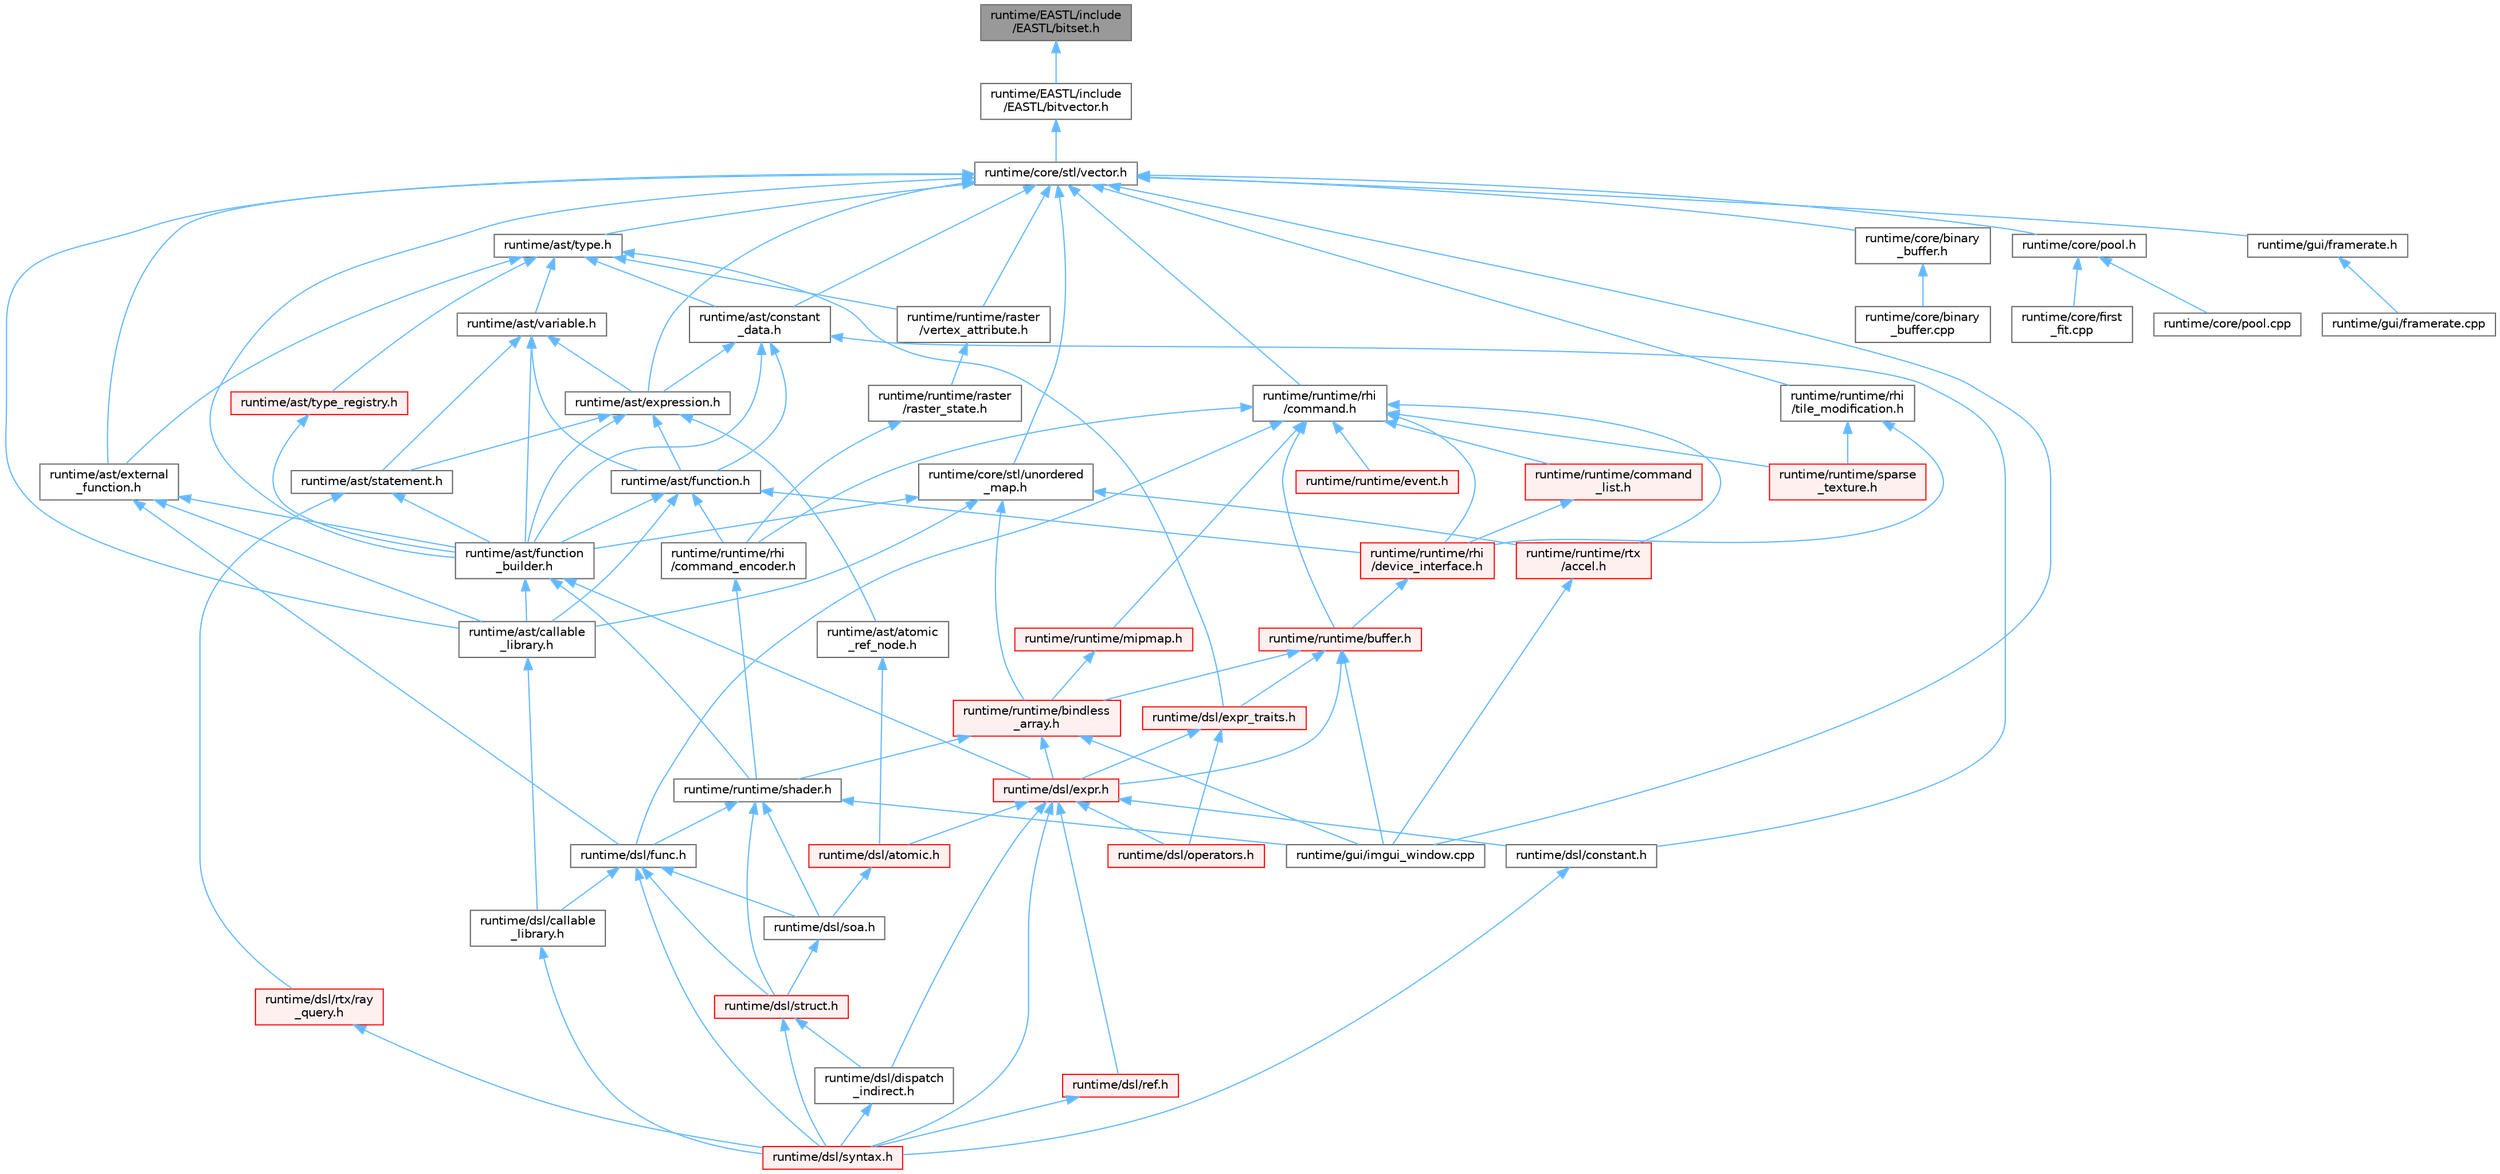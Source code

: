 digraph "runtime/EASTL/include/EASTL/bitset.h"
{
 // LATEX_PDF_SIZE
  bgcolor="transparent";
  edge [fontname=Helvetica,fontsize=10,labelfontname=Helvetica,labelfontsize=10];
  node [fontname=Helvetica,fontsize=10,shape=box,height=0.2,width=0.4];
  Node1 [id="Node000001",label="runtime/EASTL/include\l/EASTL/bitset.h",height=0.2,width=0.4,color="gray40", fillcolor="grey60", style="filled", fontcolor="black",tooltip=" "];
  Node1 -> Node2 [id="edge108_Node000001_Node000002",dir="back",color="steelblue1",style="solid",tooltip=" "];
  Node2 [id="Node000002",label="runtime/EASTL/include\l/EASTL/bitvector.h",height=0.2,width=0.4,color="grey40", fillcolor="white", style="filled",URL="$bitvector_8h.html",tooltip=" "];
  Node2 -> Node3 [id="edge109_Node000002_Node000003",dir="back",color="steelblue1",style="solid",tooltip=" "];
  Node3 [id="Node000003",label="runtime/core/stl/vector.h",height=0.2,width=0.4,color="grey40", fillcolor="white", style="filled",URL="$core_2stl_2vector_8h.html",tooltip=" "];
  Node3 -> Node4 [id="edge110_Node000003_Node000004",dir="back",color="steelblue1",style="solid",tooltip=" "];
  Node4 [id="Node000004",label="runtime/ast/callable\l_library.h",height=0.2,width=0.4,color="grey40", fillcolor="white", style="filled",URL="$ast_2callable__library_8h.html",tooltip=" "];
  Node4 -> Node5 [id="edge111_Node000004_Node000005",dir="back",color="steelblue1",style="solid",tooltip=" "];
  Node5 [id="Node000005",label="runtime/dsl/callable\l_library.h",height=0.2,width=0.4,color="grey40", fillcolor="white", style="filled",URL="$dsl_2callable__library_8h.html",tooltip=" "];
  Node5 -> Node6 [id="edge112_Node000005_Node000006",dir="back",color="steelblue1",style="solid",tooltip=" "];
  Node6 [id="Node000006",label="runtime/dsl/syntax.h",height=0.2,width=0.4,color="red", fillcolor="#FFF0F0", style="filled",URL="$syntax_8h.html",tooltip=" "];
  Node3 -> Node9 [id="edge113_Node000003_Node000009",dir="back",color="steelblue1",style="solid",tooltip=" "];
  Node9 [id="Node000009",label="runtime/ast/constant\l_data.h",height=0.2,width=0.4,color="grey40", fillcolor="white", style="filled",URL="$constant__data_8h.html",tooltip=" "];
  Node9 -> Node10 [id="edge114_Node000009_Node000010",dir="back",color="steelblue1",style="solid",tooltip=" "];
  Node10 [id="Node000010",label="runtime/ast/expression.h",height=0.2,width=0.4,color="grey40", fillcolor="white", style="filled",URL="$expression_8h.html",tooltip=" "];
  Node10 -> Node11 [id="edge115_Node000010_Node000011",dir="back",color="steelblue1",style="solid",tooltip=" "];
  Node11 [id="Node000011",label="runtime/ast/atomic\l_ref_node.h",height=0.2,width=0.4,color="grey40", fillcolor="white", style="filled",URL="$atomic__ref__node_8h.html",tooltip=" "];
  Node11 -> Node12 [id="edge116_Node000011_Node000012",dir="back",color="steelblue1",style="solid",tooltip=" "];
  Node12 [id="Node000012",label="runtime/dsl/atomic.h",height=0.2,width=0.4,color="red", fillcolor="#FFF0F0", style="filled",URL="$dsl_2atomic_8h.html",tooltip=" "];
  Node12 -> Node15 [id="edge117_Node000012_Node000015",dir="back",color="steelblue1",style="solid",tooltip=" "];
  Node15 [id="Node000015",label="runtime/dsl/soa.h",height=0.2,width=0.4,color="grey40", fillcolor="white", style="filled",URL="$soa_8h.html",tooltip=" "];
  Node15 -> Node16 [id="edge118_Node000015_Node000016",dir="back",color="steelblue1",style="solid",tooltip=" "];
  Node16 [id="Node000016",label="runtime/dsl/struct.h",height=0.2,width=0.4,color="red", fillcolor="#FFF0F0", style="filled",URL="$struct_8h.html",tooltip=" "];
  Node16 -> Node18 [id="edge119_Node000016_Node000018",dir="back",color="steelblue1",style="solid",tooltip=" "];
  Node18 [id="Node000018",label="runtime/dsl/dispatch\l_indirect.h",height=0.2,width=0.4,color="grey40", fillcolor="white", style="filled",URL="$dispatch__indirect_8h.html",tooltip=" "];
  Node18 -> Node6 [id="edge120_Node000018_Node000006",dir="back",color="steelblue1",style="solid",tooltip=" "];
  Node16 -> Node6 [id="edge121_Node000016_Node000006",dir="back",color="steelblue1",style="solid",tooltip=" "];
  Node10 -> Node27 [id="edge122_Node000010_Node000027",dir="back",color="steelblue1",style="solid",tooltip=" "];
  Node27 [id="Node000027",label="runtime/ast/function.h",height=0.2,width=0.4,color="grey40", fillcolor="white", style="filled",URL="$ast_2function_8h.html",tooltip=" "];
  Node27 -> Node4 [id="edge123_Node000027_Node000004",dir="back",color="steelblue1",style="solid",tooltip=" "];
  Node27 -> Node28 [id="edge124_Node000027_Node000028",dir="back",color="steelblue1",style="solid",tooltip=" "];
  Node28 [id="Node000028",label="runtime/ast/function\l_builder.h",height=0.2,width=0.4,color="grey40", fillcolor="white", style="filled",URL="$function__builder_8h.html",tooltip=" "];
  Node28 -> Node4 [id="edge125_Node000028_Node000004",dir="back",color="steelblue1",style="solid",tooltip=" "];
  Node28 -> Node29 [id="edge126_Node000028_Node000029",dir="back",color="steelblue1",style="solid",tooltip=" "];
  Node29 [id="Node000029",label="runtime/dsl/expr.h",height=0.2,width=0.4,color="red", fillcolor="#FFF0F0", style="filled",URL="$expr_8h.html",tooltip=" "];
  Node29 -> Node12 [id="edge127_Node000029_Node000012",dir="back",color="steelblue1",style="solid",tooltip=" "];
  Node29 -> Node30 [id="edge128_Node000029_Node000030",dir="back",color="steelblue1",style="solid",tooltip=" "];
  Node30 [id="Node000030",label="runtime/dsl/constant.h",height=0.2,width=0.4,color="grey40", fillcolor="white", style="filled",URL="$constant_8h.html",tooltip=" "];
  Node30 -> Node6 [id="edge129_Node000030_Node000006",dir="back",color="steelblue1",style="solid",tooltip=" "];
  Node29 -> Node18 [id="edge130_Node000029_Node000018",dir="back",color="steelblue1",style="solid",tooltip=" "];
  Node29 -> Node31 [id="edge131_Node000029_Node000031",dir="back",color="steelblue1",style="solid",tooltip=" "];
  Node31 [id="Node000031",label="runtime/dsl/operators.h",height=0.2,width=0.4,color="red", fillcolor="#FFF0F0", style="filled",URL="$operators_8h.html",tooltip=" "];
  Node29 -> Node36 [id="edge132_Node000029_Node000036",dir="back",color="steelblue1",style="solid",tooltip=" "];
  Node36 [id="Node000036",label="runtime/dsl/ref.h",height=0.2,width=0.4,color="red", fillcolor="#FFF0F0", style="filled",URL="$ref_8h.html",tooltip=" "];
  Node36 -> Node6 [id="edge133_Node000036_Node000006",dir="back",color="steelblue1",style="solid",tooltip=" "];
  Node29 -> Node6 [id="edge134_Node000029_Node000006",dir="back",color="steelblue1",style="solid",tooltip=" "];
  Node28 -> Node39 [id="edge135_Node000028_Node000039",dir="back",color="steelblue1",style="solid",tooltip=" "];
  Node39 [id="Node000039",label="runtime/runtime/shader.h",height=0.2,width=0.4,color="grey40", fillcolor="white", style="filled",URL="$shader_8h.html",tooltip=" "];
  Node39 -> Node14 [id="edge136_Node000039_Node000014",dir="back",color="steelblue1",style="solid",tooltip=" "];
  Node14 [id="Node000014",label="runtime/dsl/func.h",height=0.2,width=0.4,color="grey40", fillcolor="white", style="filled",URL="$func_8h.html",tooltip=" "];
  Node14 -> Node5 [id="edge137_Node000014_Node000005",dir="back",color="steelblue1",style="solid",tooltip=" "];
  Node14 -> Node15 [id="edge138_Node000014_Node000015",dir="back",color="steelblue1",style="solid",tooltip=" "];
  Node14 -> Node16 [id="edge139_Node000014_Node000016",dir="back",color="steelblue1",style="solid",tooltip=" "];
  Node14 -> Node6 [id="edge140_Node000014_Node000006",dir="back",color="steelblue1",style="solid",tooltip=" "];
  Node39 -> Node15 [id="edge141_Node000039_Node000015",dir="back",color="steelblue1",style="solid",tooltip=" "];
  Node39 -> Node16 [id="edge142_Node000039_Node000016",dir="back",color="steelblue1",style="solid",tooltip=" "];
  Node39 -> Node8 [id="edge143_Node000039_Node000008",dir="back",color="steelblue1",style="solid",tooltip=" "];
  Node8 [id="Node000008",label="runtime/gui/imgui_window.cpp",height=0.2,width=0.4,color="grey40", fillcolor="white", style="filled",URL="$imgui__window_8cpp.html",tooltip=" "];
  Node27 -> Node40 [id="edge144_Node000027_Node000040",dir="back",color="steelblue1",style="solid",tooltip=" "];
  Node40 [id="Node000040",label="runtime/runtime/rhi\l/command_encoder.h",height=0.2,width=0.4,color="grey40", fillcolor="white", style="filled",URL="$command__encoder_8h.html",tooltip=" "];
  Node40 -> Node39 [id="edge145_Node000040_Node000039",dir="back",color="steelblue1",style="solid",tooltip=" "];
  Node27 -> Node41 [id="edge146_Node000027_Node000041",dir="back",color="steelblue1",style="solid",tooltip=" "];
  Node41 [id="Node000041",label="runtime/runtime/rhi\l/device_interface.h",height=0.2,width=0.4,color="red", fillcolor="#FFF0F0", style="filled",URL="$device__interface_8h.html",tooltip=" "];
  Node41 -> Node42 [id="edge147_Node000041_Node000042",dir="back",color="steelblue1",style="solid",tooltip=" "];
  Node42 [id="Node000042",label="runtime/runtime/buffer.h",height=0.2,width=0.4,color="red", fillcolor="#FFF0F0", style="filled",URL="$buffer_8h.html",tooltip=" "];
  Node42 -> Node29 [id="edge148_Node000042_Node000029",dir="back",color="steelblue1",style="solid",tooltip=" "];
  Node42 -> Node43 [id="edge149_Node000042_Node000043",dir="back",color="steelblue1",style="solid",tooltip=" "];
  Node43 [id="Node000043",label="runtime/dsl/expr_traits.h",height=0.2,width=0.4,color="red", fillcolor="#FFF0F0", style="filled",URL="$expr__traits_8h.html",tooltip=" "];
  Node43 -> Node29 [id="edge150_Node000043_Node000029",dir="back",color="steelblue1",style="solid",tooltip=" "];
  Node43 -> Node31 [id="edge151_Node000043_Node000031",dir="back",color="steelblue1",style="solid",tooltip=" "];
  Node42 -> Node8 [id="edge152_Node000042_Node000008",dir="back",color="steelblue1",style="solid",tooltip=" "];
  Node42 -> Node44 [id="edge153_Node000042_Node000044",dir="back",color="steelblue1",style="solid",tooltip=" "];
  Node44 [id="Node000044",label="runtime/runtime/bindless\l_array.h",height=0.2,width=0.4,color="red", fillcolor="#FFF0F0", style="filled",URL="$bindless__array_8h.html",tooltip=" "];
  Node44 -> Node29 [id="edge154_Node000044_Node000029",dir="back",color="steelblue1",style="solid",tooltip=" "];
  Node44 -> Node8 [id="edge155_Node000044_Node000008",dir="back",color="steelblue1",style="solid",tooltip=" "];
  Node44 -> Node39 [id="edge156_Node000044_Node000039",dir="back",color="steelblue1",style="solid",tooltip=" "];
  Node10 -> Node28 [id="edge157_Node000010_Node000028",dir="back",color="steelblue1",style="solid",tooltip=" "];
  Node10 -> Node55 [id="edge158_Node000010_Node000055",dir="back",color="steelblue1",style="solid",tooltip=" "];
  Node55 [id="Node000055",label="runtime/ast/statement.h",height=0.2,width=0.4,color="grey40", fillcolor="white", style="filled",URL="$statement_8h.html",tooltip=" "];
  Node55 -> Node28 [id="edge159_Node000055_Node000028",dir="back",color="steelblue1",style="solid",tooltip=" "];
  Node55 -> Node22 [id="edge160_Node000055_Node000022",dir="back",color="steelblue1",style="solid",tooltip=" "];
  Node22 [id="Node000022",label="runtime/dsl/rtx/ray\l_query.h",height=0.2,width=0.4,color="red", fillcolor="#FFF0F0", style="filled",URL="$ray__query_8h.html",tooltip=" "];
  Node22 -> Node6 [id="edge161_Node000022_Node000006",dir="back",color="steelblue1",style="solid",tooltip=" "];
  Node9 -> Node27 [id="edge162_Node000009_Node000027",dir="back",color="steelblue1",style="solid",tooltip=" "];
  Node9 -> Node28 [id="edge163_Node000009_Node000028",dir="back",color="steelblue1",style="solid",tooltip=" "];
  Node9 -> Node30 [id="edge164_Node000009_Node000030",dir="back",color="steelblue1",style="solid",tooltip=" "];
  Node3 -> Node10 [id="edge165_Node000003_Node000010",dir="back",color="steelblue1",style="solid",tooltip=" "];
  Node3 -> Node56 [id="edge166_Node000003_Node000056",dir="back",color="steelblue1",style="solid",tooltip=" "];
  Node56 [id="Node000056",label="runtime/ast/external\l_function.h",height=0.2,width=0.4,color="grey40", fillcolor="white", style="filled",URL="$external__function_8h.html",tooltip=" "];
  Node56 -> Node4 [id="edge167_Node000056_Node000004",dir="back",color="steelblue1",style="solid",tooltip=" "];
  Node56 -> Node28 [id="edge168_Node000056_Node000028",dir="back",color="steelblue1",style="solid",tooltip=" "];
  Node56 -> Node14 [id="edge169_Node000056_Node000014",dir="back",color="steelblue1",style="solid",tooltip=" "];
  Node3 -> Node28 [id="edge170_Node000003_Node000028",dir="back",color="steelblue1",style="solid",tooltip=" "];
  Node3 -> Node57 [id="edge171_Node000003_Node000057",dir="back",color="steelblue1",style="solid",tooltip=" "];
  Node57 [id="Node000057",label="runtime/ast/type.h",height=0.2,width=0.4,color="grey40", fillcolor="white", style="filled",URL="$type_8h.html",tooltip=" "];
  Node57 -> Node9 [id="edge172_Node000057_Node000009",dir="back",color="steelblue1",style="solid",tooltip=" "];
  Node57 -> Node56 [id="edge173_Node000057_Node000056",dir="back",color="steelblue1",style="solid",tooltip=" "];
  Node57 -> Node58 [id="edge174_Node000057_Node000058",dir="back",color="steelblue1",style="solid",tooltip=" "];
  Node58 [id="Node000058",label="runtime/ast/type_registry.h",height=0.2,width=0.4,color="red", fillcolor="#FFF0F0", style="filled",URL="$type__registry_8h.html",tooltip=" "];
  Node58 -> Node28 [id="edge175_Node000058_Node000028",dir="back",color="steelblue1",style="solid",tooltip=" "];
  Node57 -> Node59 [id="edge176_Node000057_Node000059",dir="back",color="steelblue1",style="solid",tooltip=" "];
  Node59 [id="Node000059",label="runtime/ast/variable.h",height=0.2,width=0.4,color="grey40", fillcolor="white", style="filled",URL="$variable_8h.html",tooltip=" "];
  Node59 -> Node10 [id="edge177_Node000059_Node000010",dir="back",color="steelblue1",style="solid",tooltip=" "];
  Node59 -> Node27 [id="edge178_Node000059_Node000027",dir="back",color="steelblue1",style="solid",tooltip=" "];
  Node59 -> Node28 [id="edge179_Node000059_Node000028",dir="back",color="steelblue1",style="solid",tooltip=" "];
  Node59 -> Node55 [id="edge180_Node000059_Node000055",dir="back",color="steelblue1",style="solid",tooltip=" "];
  Node57 -> Node43 [id="edge181_Node000057_Node000043",dir="back",color="steelblue1",style="solid",tooltip=" "];
  Node57 -> Node60 [id="edge182_Node000057_Node000060",dir="back",color="steelblue1",style="solid",tooltip=" "];
  Node60 [id="Node000060",label="runtime/runtime/raster\l/vertex_attribute.h",height=0.2,width=0.4,color="grey40", fillcolor="white", style="filled",URL="$vertex__attribute_8h.html",tooltip=" "];
  Node60 -> Node61 [id="edge183_Node000060_Node000061",dir="back",color="steelblue1",style="solid",tooltip=" "];
  Node61 [id="Node000061",label="runtime/runtime/raster\l/raster_state.h",height=0.2,width=0.4,color="grey40", fillcolor="white", style="filled",URL="$raster__state_8h.html",tooltip=" "];
  Node61 -> Node40 [id="edge184_Node000061_Node000040",dir="back",color="steelblue1",style="solid",tooltip=" "];
  Node3 -> Node62 [id="edge185_Node000003_Node000062",dir="back",color="steelblue1",style="solid",tooltip=" "];
  Node62 [id="Node000062",label="runtime/core/binary\l_buffer.h",height=0.2,width=0.4,color="grey40", fillcolor="white", style="filled",URL="$binary__buffer_8h.html",tooltip=" "];
  Node62 -> Node63 [id="edge186_Node000062_Node000063",dir="back",color="steelblue1",style="solid",tooltip=" "];
  Node63 [id="Node000063",label="runtime/core/binary\l_buffer.cpp",height=0.2,width=0.4,color="grey40", fillcolor="white", style="filled",URL="$binary__buffer_8cpp.html",tooltip=" "];
  Node3 -> Node64 [id="edge187_Node000003_Node000064",dir="back",color="steelblue1",style="solid",tooltip=" "];
  Node64 [id="Node000064",label="runtime/core/pool.h",height=0.2,width=0.4,color="grey40", fillcolor="white", style="filled",URL="$core_2pool_8h.html",tooltip=" "];
  Node64 -> Node65 [id="edge188_Node000064_Node000065",dir="back",color="steelblue1",style="solid",tooltip=" "];
  Node65 [id="Node000065",label="runtime/core/first\l_fit.cpp",height=0.2,width=0.4,color="grey40", fillcolor="white", style="filled",URL="$first__fit_8cpp.html",tooltip=" "];
  Node64 -> Node66 [id="edge189_Node000064_Node000066",dir="back",color="steelblue1",style="solid",tooltip=" "];
  Node66 [id="Node000066",label="runtime/core/pool.cpp",height=0.2,width=0.4,color="grey40", fillcolor="white", style="filled",URL="$pool_8cpp.html",tooltip=" "];
  Node3 -> Node67 [id="edge190_Node000003_Node000067",dir="back",color="steelblue1",style="solid",tooltip=" "];
  Node67 [id="Node000067",label="runtime/core/stl/unordered\l_map.h",height=0.2,width=0.4,color="grey40", fillcolor="white", style="filled",URL="$core_2stl_2unordered__map_8h.html",tooltip=" "];
  Node67 -> Node4 [id="edge191_Node000067_Node000004",dir="back",color="steelblue1",style="solid",tooltip=" "];
  Node67 -> Node28 [id="edge192_Node000067_Node000028",dir="back",color="steelblue1",style="solid",tooltip=" "];
  Node67 -> Node44 [id="edge193_Node000067_Node000044",dir="back",color="steelblue1",style="solid",tooltip=" "];
  Node67 -> Node68 [id="edge194_Node000067_Node000068",dir="back",color="steelblue1",style="solid",tooltip=" "];
  Node68 [id="Node000068",label="runtime/runtime/rtx\l/accel.h",height=0.2,width=0.4,color="red", fillcolor="#FFF0F0", style="filled",URL="$runtime_2rtx_2accel_8h.html",tooltip=" "];
  Node68 -> Node8 [id="edge195_Node000068_Node000008",dir="back",color="steelblue1",style="solid",tooltip=" "];
  Node3 -> Node69 [id="edge196_Node000003_Node000069",dir="back",color="steelblue1",style="solid",tooltip=" "];
  Node69 [id="Node000069",label="runtime/gui/framerate.h",height=0.2,width=0.4,color="grey40", fillcolor="white", style="filled",URL="$framerate_8h.html",tooltip=" "];
  Node69 -> Node70 [id="edge197_Node000069_Node000070",dir="back",color="steelblue1",style="solid",tooltip=" "];
  Node70 [id="Node000070",label="runtime/gui/framerate.cpp",height=0.2,width=0.4,color="grey40", fillcolor="white", style="filled",URL="$framerate_8cpp.html",tooltip=" "];
  Node3 -> Node8 [id="edge198_Node000003_Node000008",dir="back",color="steelblue1",style="solid",tooltip=" "];
  Node3 -> Node60 [id="edge199_Node000003_Node000060",dir="back",color="steelblue1",style="solid",tooltip=" "];
  Node3 -> Node71 [id="edge200_Node000003_Node000071",dir="back",color="steelblue1",style="solid",tooltip=" "];
  Node71 [id="Node000071",label="runtime/runtime/rhi\l/command.h",height=0.2,width=0.4,color="grey40", fillcolor="white", style="filled",URL="$command_8h.html",tooltip=" "];
  Node71 -> Node14 [id="edge201_Node000071_Node000014",dir="back",color="steelblue1",style="solid",tooltip=" "];
  Node71 -> Node42 [id="edge202_Node000071_Node000042",dir="back",color="steelblue1",style="solid",tooltip=" "];
  Node71 -> Node72 [id="edge203_Node000071_Node000072",dir="back",color="steelblue1",style="solid",tooltip=" "];
  Node72 [id="Node000072",label="runtime/runtime/command\l_list.h",height=0.2,width=0.4,color="red", fillcolor="#FFF0F0", style="filled",URL="$command__list_8h.html",tooltip=" "];
  Node72 -> Node41 [id="edge204_Node000072_Node000041",dir="back",color="steelblue1",style="solid",tooltip=" "];
  Node71 -> Node73 [id="edge205_Node000071_Node000073",dir="back",color="steelblue1",style="solid",tooltip=" "];
  Node73 [id="Node000073",label="runtime/runtime/event.h",height=0.2,width=0.4,color="red", fillcolor="#FFF0F0", style="filled",URL="$event_8h.html",tooltip=" "];
  Node71 -> Node74 [id="edge206_Node000071_Node000074",dir="back",color="steelblue1",style="solid",tooltip=" "];
  Node74 [id="Node000074",label="runtime/runtime/mipmap.h",height=0.2,width=0.4,color="red", fillcolor="#FFF0F0", style="filled",URL="$mipmap_8h.html",tooltip=" "];
  Node74 -> Node44 [id="edge207_Node000074_Node000044",dir="back",color="steelblue1",style="solid",tooltip=" "];
  Node71 -> Node40 [id="edge208_Node000071_Node000040",dir="back",color="steelblue1",style="solid",tooltip=" "];
  Node71 -> Node41 [id="edge209_Node000071_Node000041",dir="back",color="steelblue1",style="solid",tooltip=" "];
  Node71 -> Node68 [id="edge210_Node000071_Node000068",dir="back",color="steelblue1",style="solid",tooltip=" "];
  Node71 -> Node75 [id="edge211_Node000071_Node000075",dir="back",color="steelblue1",style="solid",tooltip=" "];
  Node75 [id="Node000075",label="runtime/runtime/sparse\l_texture.h",height=0.2,width=0.4,color="red", fillcolor="#FFF0F0", style="filled",URL="$sparse__texture_8h.html",tooltip=" "];
  Node3 -> Node76 [id="edge212_Node000003_Node000076",dir="back",color="steelblue1",style="solid",tooltip=" "];
  Node76 [id="Node000076",label="runtime/runtime/rhi\l/tile_modification.h",height=0.2,width=0.4,color="grey40", fillcolor="white", style="filled",URL="$tile__modification_8h.html",tooltip=" "];
  Node76 -> Node41 [id="edge213_Node000076_Node000041",dir="back",color="steelblue1",style="solid",tooltip=" "];
  Node76 -> Node75 [id="edge214_Node000076_Node000075",dir="back",color="steelblue1",style="solid",tooltip=" "];
}
